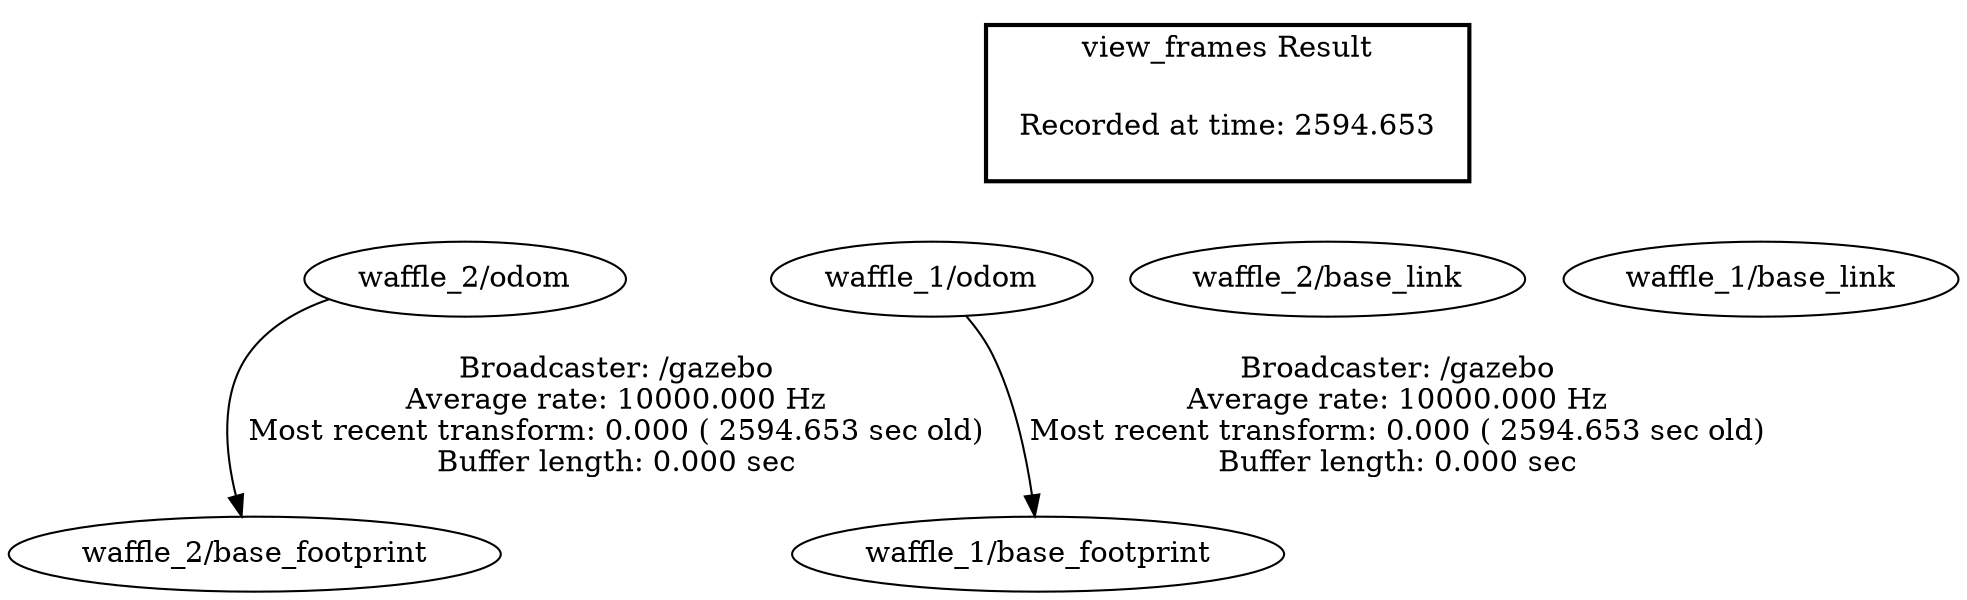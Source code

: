 digraph G {
"waffle_2/odom" -> "waffle_2/base_footprint"[label="Broadcaster: /gazebo\nAverage rate: 10000.000 Hz\nMost recent transform: 0.000 ( 2594.653 sec old)\nBuffer length: 0.000 sec\n"];
"waffle_1/odom" -> "waffle_1/base_footprint"[label="Broadcaster: /gazebo\nAverage rate: 10000.000 Hz\nMost recent transform: 0.000 ( 2594.653 sec old)\nBuffer length: 0.000 sec\n"];
edge [style=invis];
 subgraph cluster_legend { style=bold; color=black; label ="view_frames Result";
"Recorded at time: 2594.653"[ shape=plaintext ] ;
 }->"waffle_2/base_link";
edge [style=invis];
 subgraph cluster_legend { style=bold; color=black; label ="view_frames Result";
"Recorded at time: 2594.653"[ shape=plaintext ] ;
 }->"waffle_1/base_link";
edge [style=invis];
 subgraph cluster_legend { style=bold; color=black; label ="view_frames Result";
"Recorded at time: 2594.653"[ shape=plaintext ] ;
 }->"waffle_1/odom";
edge [style=invis];
 subgraph cluster_legend { style=bold; color=black; label ="view_frames Result";
"Recorded at time: 2594.653"[ shape=plaintext ] ;
 }->"waffle_2/odom";
}